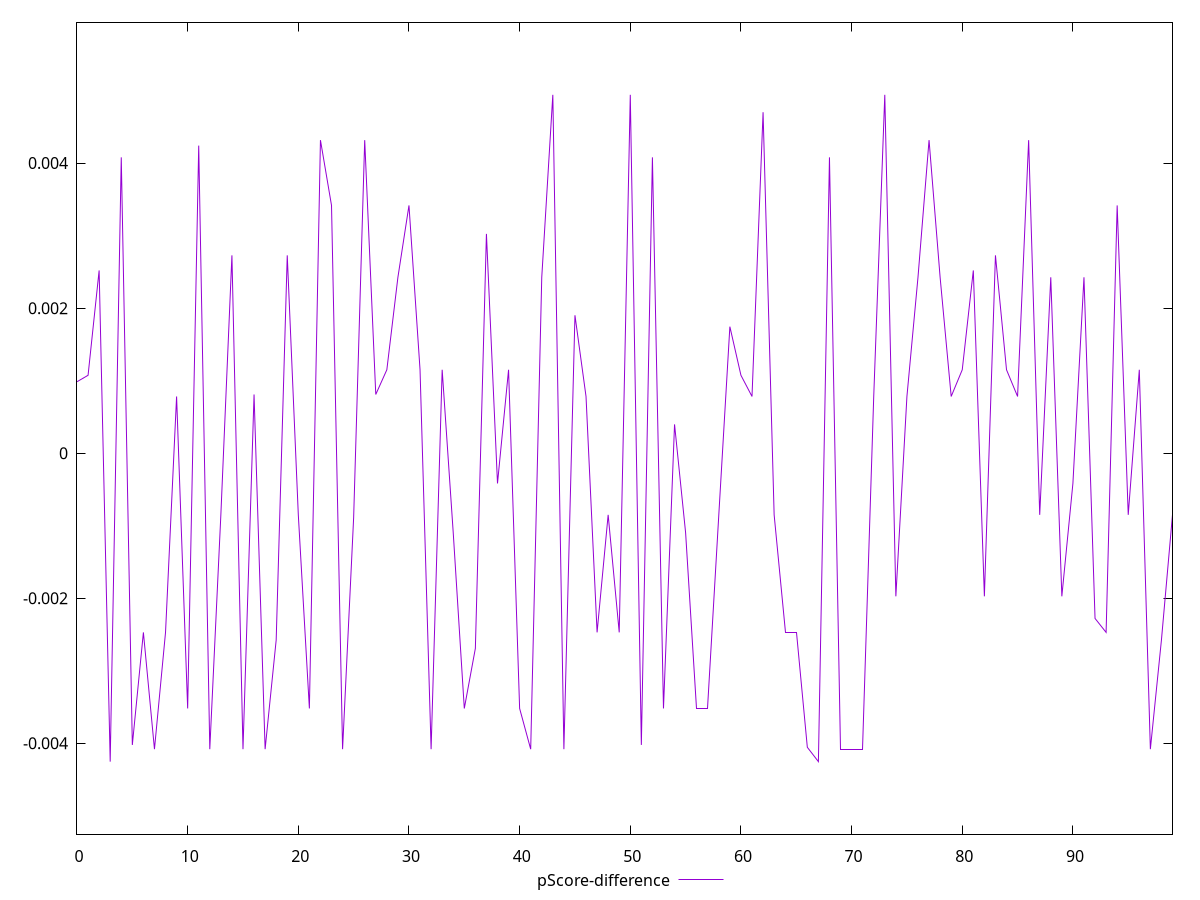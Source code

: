 reset

$pScoreDifference <<EOF
0 0.0009845358359481804
1 0.001073928048188122
2 0.0025197073059409214
3 -0.00425490840780729
4 0.004079483032203374
5 -0.004024892727161444
6 -0.0024724576342396165
7 -0.0040831018723639645
8 -0.0024724576342396165
9 0.000781526852782849
10 -0.003521667755853747
11 0.0042416864971815404
12 -0.0040831018723639645
13 -0.0008509335941218887
14 0.002728022348104847
15 -0.0040831018723639645
16 0.0008091140684231002
17 -0.0040831018723639645
18 -0.0025781378053700843
19 0.002728022348104847
20 -0.0008509335941218887
21 -0.003521667755853747
22 0.004317077026910282
23 0.00341660881275338
24 -0.0040831018723639645
25 -0.0008901489956696929
26 0.004317077026910282
27 0.0008091140684231002
28 0.0011496773335717692
29 0.00242498024234869
30 0.00341660881275338
31 0.0011496773335717692
32 -0.0040831018723639645
33 0.0011496773335717692
34 -0.001098353131700841
35 -0.003521667755853747
36 -0.0026936814313445745
37 0.00302420932420594
38 -0.00041801480798633883
39 0.0011496773335717692
40 -0.003521667755853747
41 -0.0040831018723639645
42 0.00242498024234869
43 0.004942257760971763
44 -0.0040831018723639645
45 0.0019013285610610386
46 0.000781526852782849
47 -0.0024724576342396165
48 -0.0008509335941218887
49 -0.0024724576342396165
50 0.004942257760971763
51 -0.004024892727161444
52 0.004079483032203374
53 -0.003521667755853747
54 0.0003963601809720829
55 -0.001098353131700841
56 -0.003521667755853747
57 -0.003521667755853747
58 -0.0008509335941218887
59 0.0017443634537379071
60 0.001073928048188122
61 0.000781526852782849
62 0.004701745187188605
63 -0.0008509335941218887
64 -0.0024724576342396165
65 -0.0024724576342396165
66 -0.0040572416257010635
67 -0.00425490840780729
68 0.004079483032203374
69 -0.0040831018723639645
70 -0.0040831018723639645
71 -0.0040831018723639645
72 0.000781526852782849
73 0.004942257760971763
74 -0.001975110893191162
75 0.000781526852782849
76 0.00242498024234869
77 0.004317077026910282
78 0.00242498024234869
79 0.000781526852782849
80 0.0011496773335717692
81 0.0025197073059409214
82 -0.001975110893191162
83 0.002728022348104847
84 0.0011496773335717692
85 0.000781526852782849
86 0.004317077026910282
87 -0.0008509335941218887
88 0.00242498024234869
89 -0.001975110893191162
90 -0.00041801480798633883
91 0.00242498024234869
92 -0.002279974897102355
93 -0.0024724576342396165
94 0.00341660881275338
95 -0.0008509335941218887
96 0.0011496773335717692
97 -0.0040831018723639645
98 -0.0025781378053700843
99 -0.0008509335941218887
EOF

set key outside below
set xrange [0:99]
set yrange [-0.00525490840780729:0.005942257760971763]
set trange [-0.00525490840780729:0.005942257760971763]
set terminal svg size 640, 500 enhanced background rgb 'white'
set output "reports/report_00033_2021-03-01T14-23-16.841Z/max-potential-fid/samples/astro-inner-cached/pScore-difference/values.svg"

plot $pScoreDifference title "pScore-difference" with line

reset
